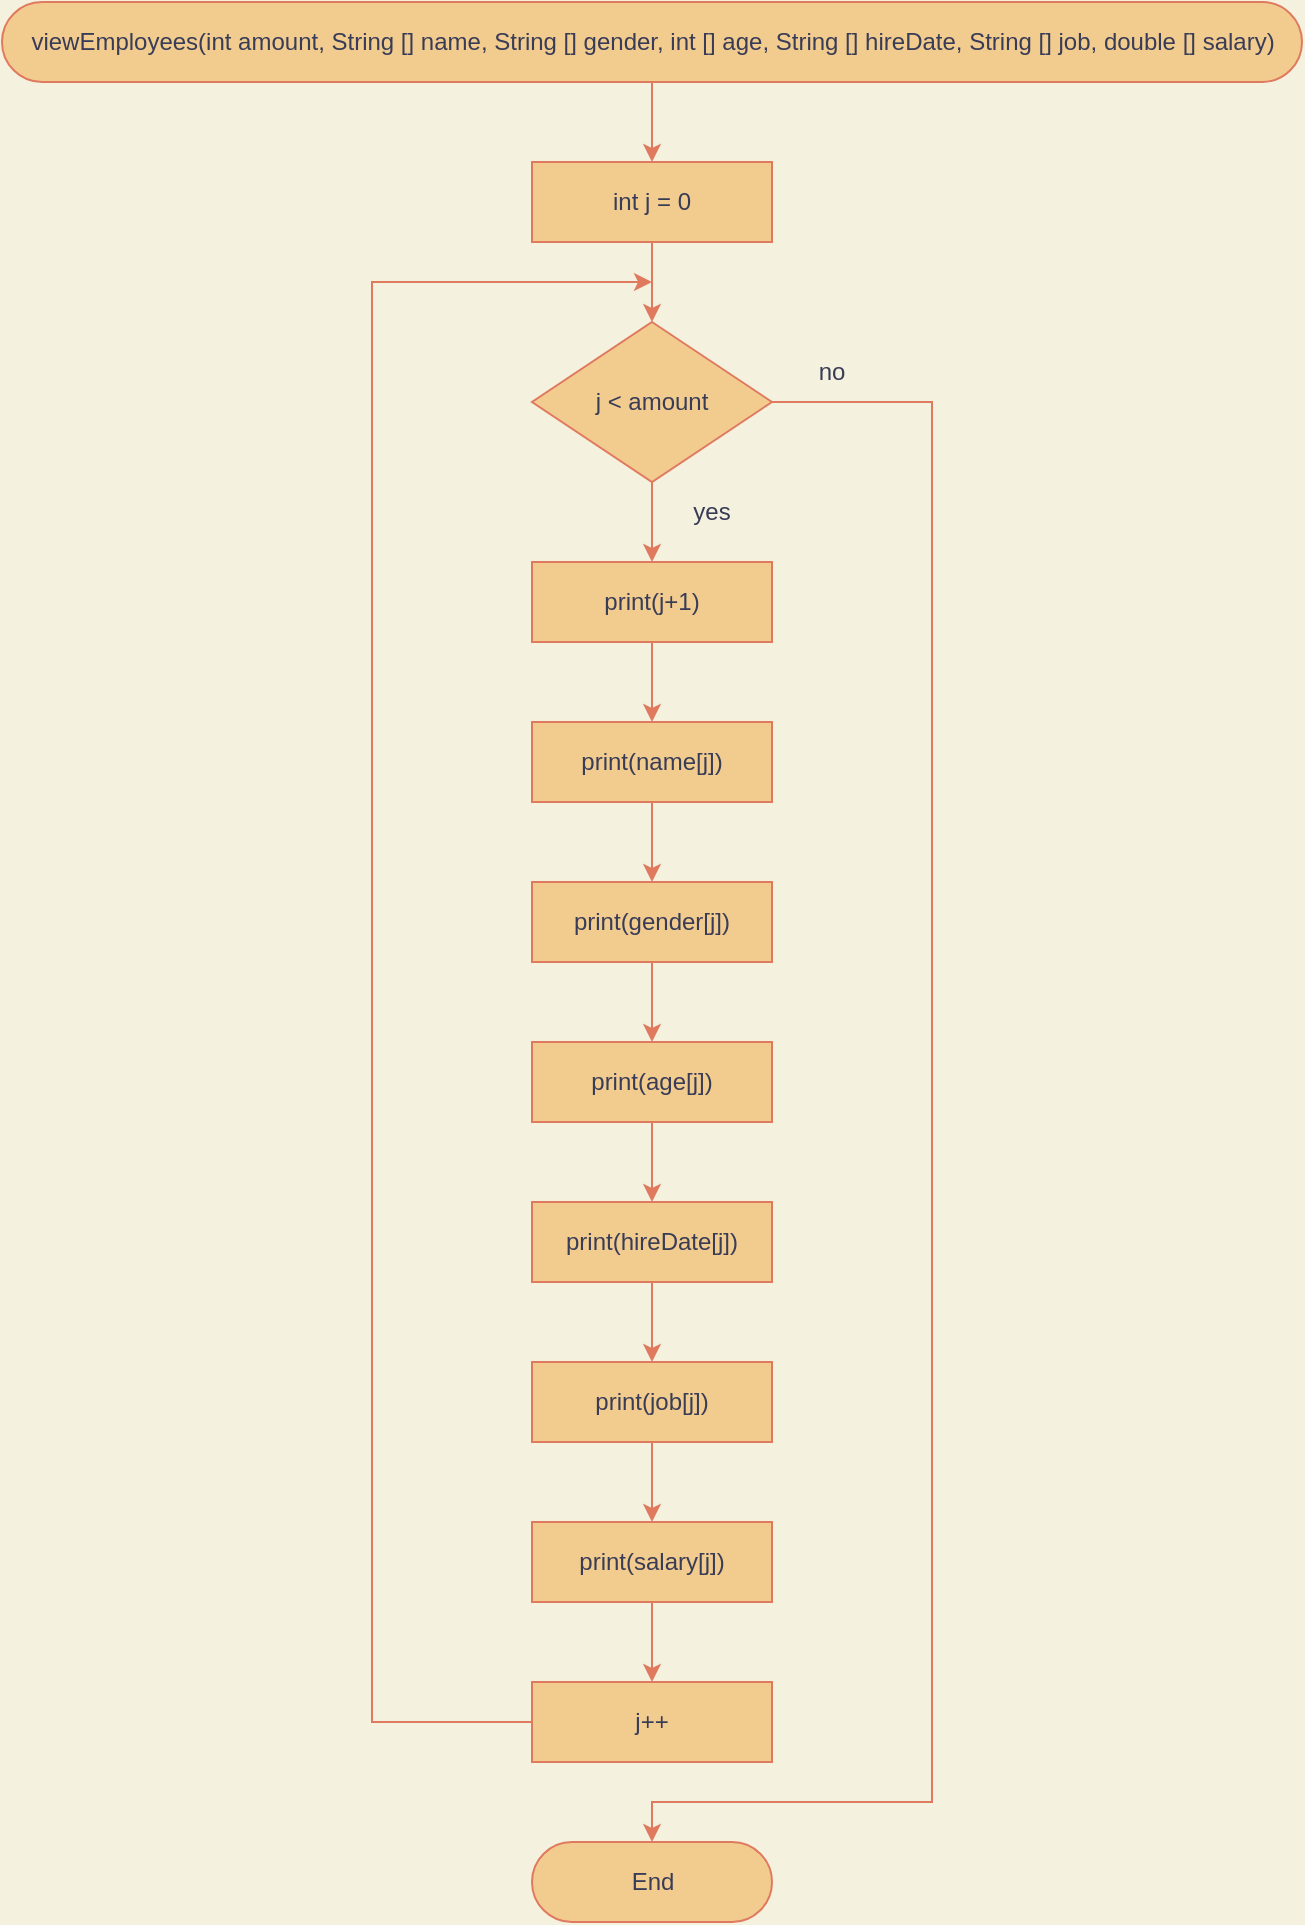 <mxfile version="20.3.0" type="device"><diagram id="aWw2nADolciU32LpFbOr" name="Page-1"><mxGraphModel dx="956" dy="624" grid="1" gridSize="10" guides="1" tooltips="1" connect="1" arrows="1" fold="1" page="1" pageScale="1" pageWidth="850" pageHeight="1100" background="#F4F1DE" math="0" shadow="0"><root><mxCell id="0"/><mxCell id="1" parent="0"/><mxCell id="U7hUyLN3TLBL5TWPQp9q-1" value="viewEmployees(int amount, String [] name, String [] gender, int [] age, String [] hireDate, String [] job, double [] salary)" style="html=1;dashed=0;whitespace=wrap;shape=mxgraph.dfd.start;fillColor=#F2CC8F;strokeColor=#E07A5F;fontColor=#393C56;" parent="1" vertex="1"><mxGeometry x="40" y="40" width="650" height="40" as="geometry"/></mxCell><mxCell id="rB3Z2BqAIyj-UkxGMgV4-2" value="End" style="html=1;dashed=0;whitespace=wrap;shape=mxgraph.dfd.start;fillColor=#F2CC8F;strokeColor=#E07A5F;fontColor=#393C56;" vertex="1" parent="1"><mxGeometry x="305" y="960" width="120" height="40" as="geometry"/></mxCell><mxCell id="rB3Z2BqAIyj-UkxGMgV4-3" value="int j = 0" style="rounded=0;whiteSpace=wrap;html=1;fillColor=#F2CC8F;strokeColor=#E07A5F;fontColor=#393C56;" vertex="1" parent="1"><mxGeometry x="305" y="120" width="120" height="40" as="geometry"/></mxCell><mxCell id="rB3Z2BqAIyj-UkxGMgV4-4" value="j &amp;lt; amount" style="rhombus;whiteSpace=wrap;html=1;fillColor=#F2CC8F;strokeColor=#E07A5F;fontColor=#393C56;" vertex="1" parent="1"><mxGeometry x="305" y="200" width="120" height="80" as="geometry"/></mxCell><mxCell id="rB3Z2BqAIyj-UkxGMgV4-5" value="j++" style="rounded=0;whiteSpace=wrap;html=1;fillColor=#F2CC8F;strokeColor=#E07A5F;fontColor=#393C56;" vertex="1" parent="1"><mxGeometry x="305" y="880" width="120" height="40" as="geometry"/></mxCell><mxCell id="rB3Z2BqAIyj-UkxGMgV4-6" value="print(j+1)" style="rounded=0;whiteSpace=wrap;html=1;fillColor=#F2CC8F;strokeColor=#E07A5F;fontColor=#393C56;" vertex="1" parent="1"><mxGeometry x="305" y="320" width="120" height="40" as="geometry"/></mxCell><mxCell id="rB3Z2BqAIyj-UkxGMgV4-7" value="print(name[j])" style="rounded=0;whiteSpace=wrap;html=1;fillColor=#F2CC8F;strokeColor=#E07A5F;fontColor=#393C56;" vertex="1" parent="1"><mxGeometry x="305" y="400" width="120" height="40" as="geometry"/></mxCell><mxCell id="rB3Z2BqAIyj-UkxGMgV4-8" value="print(gender[j])" style="rounded=0;whiteSpace=wrap;html=1;fillColor=#F2CC8F;strokeColor=#E07A5F;fontColor=#393C56;" vertex="1" parent="1"><mxGeometry x="305" y="480" width="120" height="40" as="geometry"/></mxCell><mxCell id="rB3Z2BqAIyj-UkxGMgV4-9" value="print(age[j])" style="rounded=0;whiteSpace=wrap;html=1;fillColor=#F2CC8F;strokeColor=#E07A5F;fontColor=#393C56;" vertex="1" parent="1"><mxGeometry x="305" y="560" width="120" height="40" as="geometry"/></mxCell><mxCell id="rB3Z2BqAIyj-UkxGMgV4-10" value="print(hireDate[j])" style="rounded=0;whiteSpace=wrap;html=1;fillColor=#F2CC8F;strokeColor=#E07A5F;fontColor=#393C56;" vertex="1" parent="1"><mxGeometry x="305" y="640" width="120" height="40" as="geometry"/></mxCell><mxCell id="rB3Z2BqAIyj-UkxGMgV4-11" value="print(job[j])" style="rounded=0;whiteSpace=wrap;html=1;fillColor=#F2CC8F;strokeColor=#E07A5F;fontColor=#393C56;" vertex="1" parent="1"><mxGeometry x="305" y="720" width="120" height="40" as="geometry"/></mxCell><mxCell id="rB3Z2BqAIyj-UkxGMgV4-12" value="print(salary[j])" style="rounded=0;whiteSpace=wrap;html=1;fillColor=#F2CC8F;strokeColor=#E07A5F;fontColor=#393C56;" vertex="1" parent="1"><mxGeometry x="305" y="800" width="120" height="40" as="geometry"/></mxCell><mxCell id="rB3Z2BqAIyj-UkxGMgV4-14" value="" style="endArrow=classic;html=1;rounded=0;entryX=0.5;entryY=0;entryDx=0;entryDy=0;exitX=0.5;exitY=1;exitDx=0;exitDy=0;labelBackgroundColor=#F4F1DE;strokeColor=#E07A5F;fontColor=#393C56;" edge="1" parent="1" source="rB3Z2BqAIyj-UkxGMgV4-12" target="rB3Z2BqAIyj-UkxGMgV4-5"><mxGeometry width="50" height="50" relative="1" as="geometry"><mxPoint x="125.0" y="920" as="sourcePoint"/><mxPoint x="175" y="870" as="targetPoint"/></mxGeometry></mxCell><mxCell id="rB3Z2BqAIyj-UkxGMgV4-15" value="" style="endArrow=classic;html=1;rounded=0;entryX=0.5;entryY=0;entryDx=0;entryDy=0;exitX=0.5;exitY=1;exitDx=0;exitDy=0;labelBackgroundColor=#F4F1DE;strokeColor=#E07A5F;fontColor=#393C56;" edge="1" parent="1" source="rB3Z2BqAIyj-UkxGMgV4-11" target="rB3Z2BqAIyj-UkxGMgV4-12"><mxGeometry width="50" height="50" relative="1" as="geometry"><mxPoint x="105" y="270" as="sourcePoint"/><mxPoint x="155" y="220" as="targetPoint"/></mxGeometry></mxCell><mxCell id="rB3Z2BqAIyj-UkxGMgV4-16" value="" style="endArrow=classic;html=1;rounded=0;entryX=0.5;entryY=0;entryDx=0;entryDy=0;exitX=0.5;exitY=1;exitDx=0;exitDy=0;labelBackgroundColor=#F4F1DE;strokeColor=#E07A5F;fontColor=#393C56;" edge="1" parent="1" source="rB3Z2BqAIyj-UkxGMgV4-10" target="rB3Z2BqAIyj-UkxGMgV4-11"><mxGeometry width="50" height="50" relative="1" as="geometry"><mxPoint x="115" y="280" as="sourcePoint"/><mxPoint x="165" y="230" as="targetPoint"/></mxGeometry></mxCell><mxCell id="rB3Z2BqAIyj-UkxGMgV4-17" value="" style="endArrow=classic;html=1;rounded=0;entryX=0.5;entryY=0;entryDx=0;entryDy=0;exitX=0.5;exitY=1;exitDx=0;exitDy=0;labelBackgroundColor=#F4F1DE;strokeColor=#E07A5F;fontColor=#393C56;" edge="1" parent="1" source="rB3Z2BqAIyj-UkxGMgV4-9" target="rB3Z2BqAIyj-UkxGMgV4-10"><mxGeometry width="50" height="50" relative="1" as="geometry"><mxPoint x="125" y="290" as="sourcePoint"/><mxPoint x="175" y="240" as="targetPoint"/></mxGeometry></mxCell><mxCell id="rB3Z2BqAIyj-UkxGMgV4-18" value="" style="endArrow=classic;html=1;rounded=0;entryX=0.5;entryY=0;entryDx=0;entryDy=0;exitX=0.5;exitY=1;exitDx=0;exitDy=0;labelBackgroundColor=#F4F1DE;strokeColor=#E07A5F;fontColor=#393C56;" edge="1" parent="1" source="rB3Z2BqAIyj-UkxGMgV4-8" target="rB3Z2BqAIyj-UkxGMgV4-9"><mxGeometry width="50" height="50" relative="1" as="geometry"><mxPoint x="135" y="300" as="sourcePoint"/><mxPoint x="185" y="250" as="targetPoint"/></mxGeometry></mxCell><mxCell id="rB3Z2BqAIyj-UkxGMgV4-19" value="" style="endArrow=classic;html=1;rounded=0;entryX=0.5;entryY=0;entryDx=0;entryDy=0;exitX=0.5;exitY=1;exitDx=0;exitDy=0;labelBackgroundColor=#F4F1DE;strokeColor=#E07A5F;fontColor=#393C56;" edge="1" parent="1" source="rB3Z2BqAIyj-UkxGMgV4-7" target="rB3Z2BqAIyj-UkxGMgV4-8"><mxGeometry width="50" height="50" relative="1" as="geometry"><mxPoint x="155" y="340" as="sourcePoint"/><mxPoint x="205" y="290" as="targetPoint"/></mxGeometry></mxCell><mxCell id="rB3Z2BqAIyj-UkxGMgV4-20" value="" style="endArrow=classic;html=1;rounded=0;entryX=0.5;entryY=0;entryDx=0;entryDy=0;exitX=0.5;exitY=1;exitDx=0;exitDy=0;labelBackgroundColor=#F4F1DE;strokeColor=#E07A5F;fontColor=#393C56;" edge="1" parent="1" source="rB3Z2BqAIyj-UkxGMgV4-6" target="rB3Z2BqAIyj-UkxGMgV4-7"><mxGeometry width="50" height="50" relative="1" as="geometry"><mxPoint x="225" y="400" as="sourcePoint"/><mxPoint x="275" y="350" as="targetPoint"/></mxGeometry></mxCell><mxCell id="rB3Z2BqAIyj-UkxGMgV4-21" value="" style="endArrow=classic;html=1;rounded=0;entryX=0.5;entryY=0;entryDx=0;entryDy=0;exitX=0.5;exitY=1;exitDx=0;exitDy=0;labelBackgroundColor=#F4F1DE;strokeColor=#E07A5F;fontColor=#393C56;" edge="1" parent="1" source="rB3Z2BqAIyj-UkxGMgV4-4" target="rB3Z2BqAIyj-UkxGMgV4-6"><mxGeometry width="50" height="50" relative="1" as="geometry"><mxPoint x="165" y="330" as="sourcePoint"/><mxPoint x="215" y="280" as="targetPoint"/></mxGeometry></mxCell><mxCell id="rB3Z2BqAIyj-UkxGMgV4-22" value="" style="endArrow=classic;html=1;rounded=0;entryX=0.5;entryY=0;entryDx=0;entryDy=0;exitX=0.5;exitY=1;exitDx=0;exitDy=0;labelBackgroundColor=#F4F1DE;strokeColor=#E07A5F;fontColor=#393C56;" edge="1" parent="1" source="rB3Z2BqAIyj-UkxGMgV4-3" target="rB3Z2BqAIyj-UkxGMgV4-4"><mxGeometry width="50" height="50" relative="1" as="geometry"><mxPoint x="175" y="340" as="sourcePoint"/><mxPoint x="225" y="290" as="targetPoint"/></mxGeometry></mxCell><mxCell id="rB3Z2BqAIyj-UkxGMgV4-23" value="" style="endArrow=classic;html=1;rounded=0;entryX=0.5;entryY=0;entryDx=0;entryDy=0;exitX=0.5;exitY=0.5;exitDx=0;exitDy=20;exitPerimeter=0;labelBackgroundColor=#F4F1DE;strokeColor=#E07A5F;fontColor=#393C56;" edge="1" parent="1" source="U7hUyLN3TLBL5TWPQp9q-1" target="rB3Z2BqAIyj-UkxGMgV4-3"><mxGeometry width="50" height="50" relative="1" as="geometry"><mxPoint x="160" y="350" as="sourcePoint"/><mxPoint x="210" y="300" as="targetPoint"/></mxGeometry></mxCell><mxCell id="rB3Z2BqAIyj-UkxGMgV4-24" value="" style="endArrow=classic;html=1;rounded=0;entryX=0.5;entryY=0.5;entryDx=0;entryDy=-20;entryPerimeter=0;exitX=1;exitY=0.5;exitDx=0;exitDy=0;labelBackgroundColor=#F4F1DE;strokeColor=#E07A5F;fontColor=#393C56;" edge="1" parent="1" source="rB3Z2BqAIyj-UkxGMgV4-4" target="rB3Z2BqAIyj-UkxGMgV4-2"><mxGeometry width="50" height="50" relative="1" as="geometry"><mxPoint x="135" y="720" as="sourcePoint"/><mxPoint x="275" y="940" as="targetPoint"/><Array as="points"><mxPoint x="505" y="240"/><mxPoint x="505" y="940"/><mxPoint x="365" y="940"/></Array></mxGeometry></mxCell><mxCell id="rB3Z2BqAIyj-UkxGMgV4-26" value="" style="endArrow=classic;html=1;rounded=0;exitX=0;exitY=0.5;exitDx=0;exitDy=0;labelBackgroundColor=#F4F1DE;strokeColor=#E07A5F;fontColor=#393C56;" edge="1" parent="1" source="rB3Z2BqAIyj-UkxGMgV4-5"><mxGeometry width="50" height="50" relative="1" as="geometry"><mxPoint x="205" y="340" as="sourcePoint"/><mxPoint x="365" y="180" as="targetPoint"/><Array as="points"><mxPoint x="225" y="900"/><mxPoint x="225" y="180"/></Array></mxGeometry></mxCell><mxCell id="rB3Z2BqAIyj-UkxGMgV4-27" value="yes" style="text;html=1;strokeColor=none;fillColor=none;align=center;verticalAlign=middle;whiteSpace=wrap;rounded=0;fontColor=#393C56;" vertex="1" parent="1"><mxGeometry x="365" y="280" width="60" height="30" as="geometry"/></mxCell><mxCell id="rB3Z2BqAIyj-UkxGMgV4-28" value="no" style="text;html=1;strokeColor=none;fillColor=none;align=center;verticalAlign=middle;whiteSpace=wrap;rounded=0;fontColor=#393C56;" vertex="1" parent="1"><mxGeometry x="425" y="210" width="60" height="30" as="geometry"/></mxCell></root></mxGraphModel></diagram></mxfile>